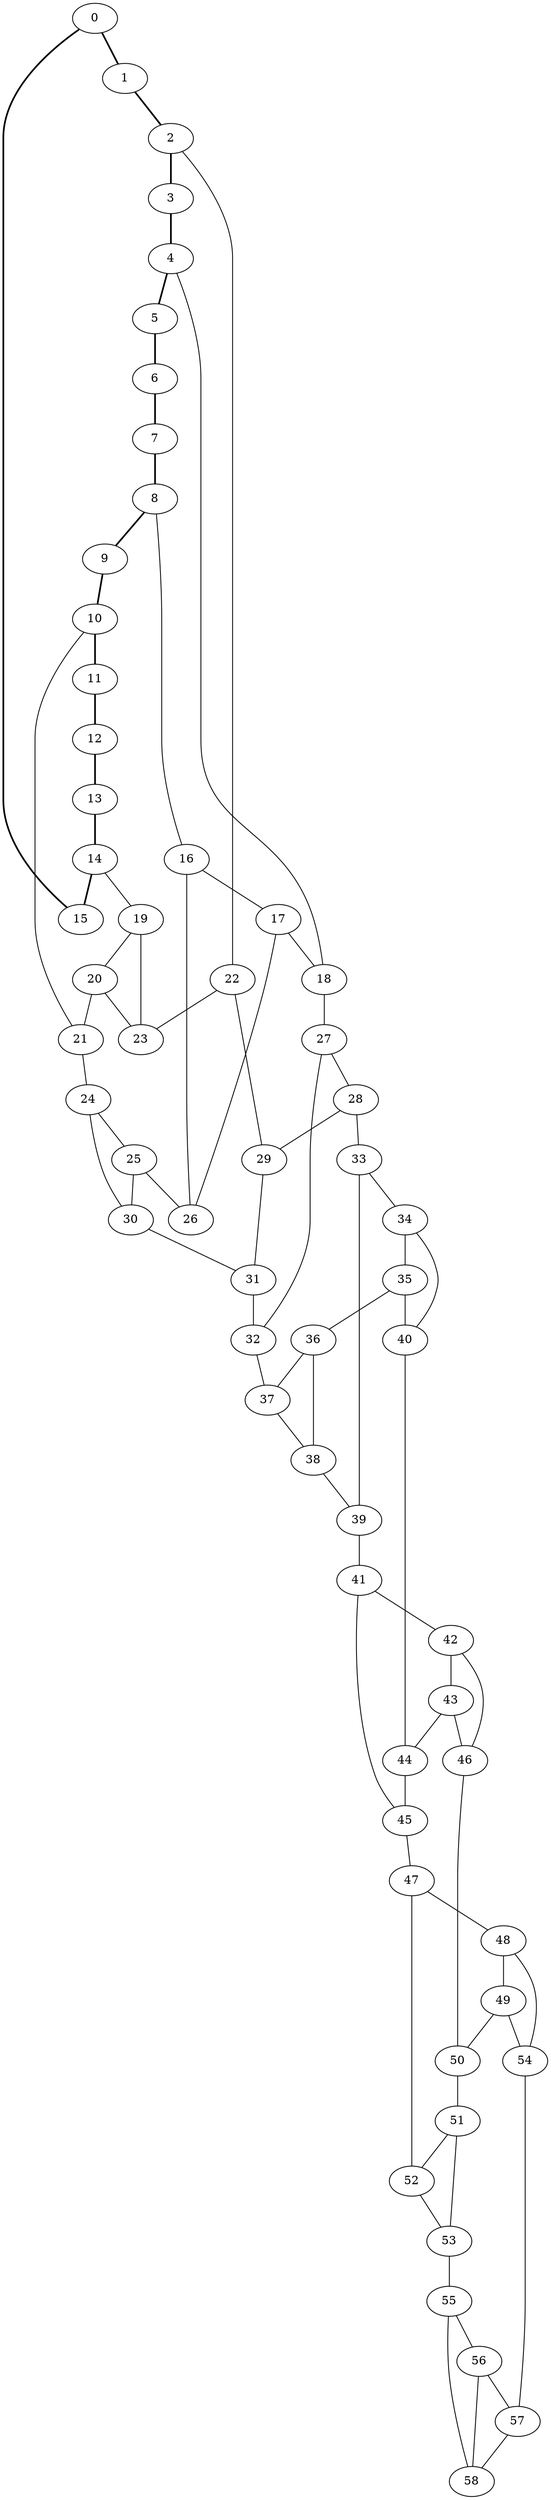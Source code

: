 //Inside of this graph isn't 3-connected
graph G {
0 [ pos = " 14.00,0.00!" ];
0 -- 1[style=bold];
0 -- 15[style=bold];
1 [ pos = " 12.93,5.36!" ];
1 -- 2[style=bold];
2 [ pos = " 9.90,9.90!" ];
2 -- 3[style=bold];
2 -- 22;
3 [ pos = " 5.36,12.93!" ];
3 -- 4[style=bold];
4 [ pos = " 0.00,14.00!" ];
4 -- 5[style=bold];
4 -- 18;
5 [ pos = " -5.36,12.93!" ];
5 -- 6[style=bold];
6 [ pos = " -9.90,9.90!" ];
6 -- 7[style=bold];
7 [ pos = " -12.93,5.36!" ];
7 -- 8[style=bold];
8 [ pos = " -14.00,0.00!" ];
8 -- 9[style=bold];
8 -- 16;
9 [ pos = " -12.93,-5.36!" ];
9 -- 10[style=bold];
10 [ pos = " -9.90,-9.90!" ];
10 -- 11[style=bold];
10 -- 21;
11 [ pos = " -5.36,-12.93!" ];
11 -- 12[style=bold];
12 [ pos = " 0.00,-14.00!" ];
12 -- 13[style=bold];
13 [ pos = " 5.36,-12.93!" ];
13 -- 14[style=bold];
14 [ pos = " 9.90,-9.90!" ];
14 -- 15[style=bold];
14 -- 19;
15 [ pos = " 12.93,-5.36!" ];
16 -- 17;
16 -- 26;
17 -- 18;
17 -- 26;
18 -- 27;
19 -- 20;
19 -- 23;
20 -- 21;
20 -- 23;
21 -- 24;
22 -- 23;
22 -- 29;
24 -- 25;
24 -- 30;
25 -- 26;
25 -- 30;
27 -- 28;
27 -- 32;
28 -- 29;
28 -- 33;
29 -- 31;
30 -- 31;
31 -- 32;
32 -- 37;
33 -- 34;
33 -- 39;
34 -- 35;
34 -- 40;
35 -- 36;
35 -- 40;
36 -- 37;
36 -- 38;
37 -- 38;
38 -- 39;
39 -- 41;
40 -- 44;
41 -- 42;
41 -- 45;
42 -- 43;
42 -- 46;
43 -- 44;
43 -- 46;
44 -- 45;
45 -- 47;
46 -- 50;
47 -- 48;
47 -- 52;
48 -- 49;
48 -- 54;
49 -- 50;
49 -- 54;
50 -- 51;
51 -- 52;
51 -- 53;
52 -- 53;
53 -- 55;
54 -- 57;
55 -- 56;
55 -- 58;
56 -- 57;
56 -- 58;
57 -- 58;
}
